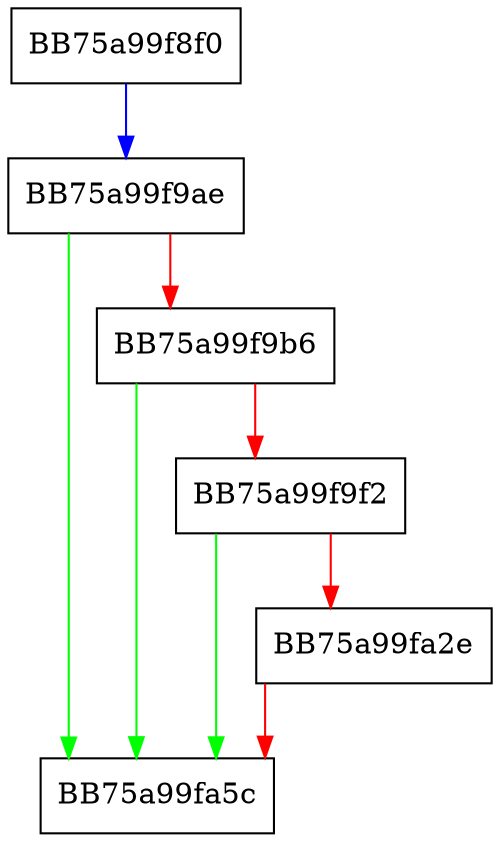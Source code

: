 digraph configure {
  node [shape="box"];
  graph [splines=ortho];
  BB75a99f8f0 -> BB75a99f9ae [color="blue"];
  BB75a99f9ae -> BB75a99fa5c [color="green"];
  BB75a99f9ae -> BB75a99f9b6 [color="red"];
  BB75a99f9b6 -> BB75a99fa5c [color="green"];
  BB75a99f9b6 -> BB75a99f9f2 [color="red"];
  BB75a99f9f2 -> BB75a99fa5c [color="green"];
  BB75a99f9f2 -> BB75a99fa2e [color="red"];
  BB75a99fa2e -> BB75a99fa5c [color="red"];
}